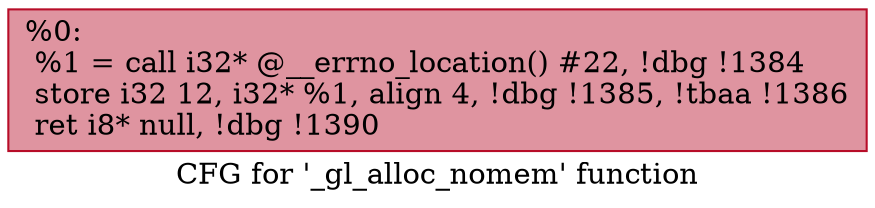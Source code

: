 digraph "CFG for '_gl_alloc_nomem' function" {
	label="CFG for '_gl_alloc_nomem' function";

	Node0x196dfc0 [shape=record,color="#b70d28ff", style=filled, fillcolor="#b70d2870",label="{%0:\l  %1 = call i32* @__errno_location() #22, !dbg !1384\l  store i32 12, i32* %1, align 4, !dbg !1385, !tbaa !1386\l  ret i8* null, !dbg !1390\l}"];
}
